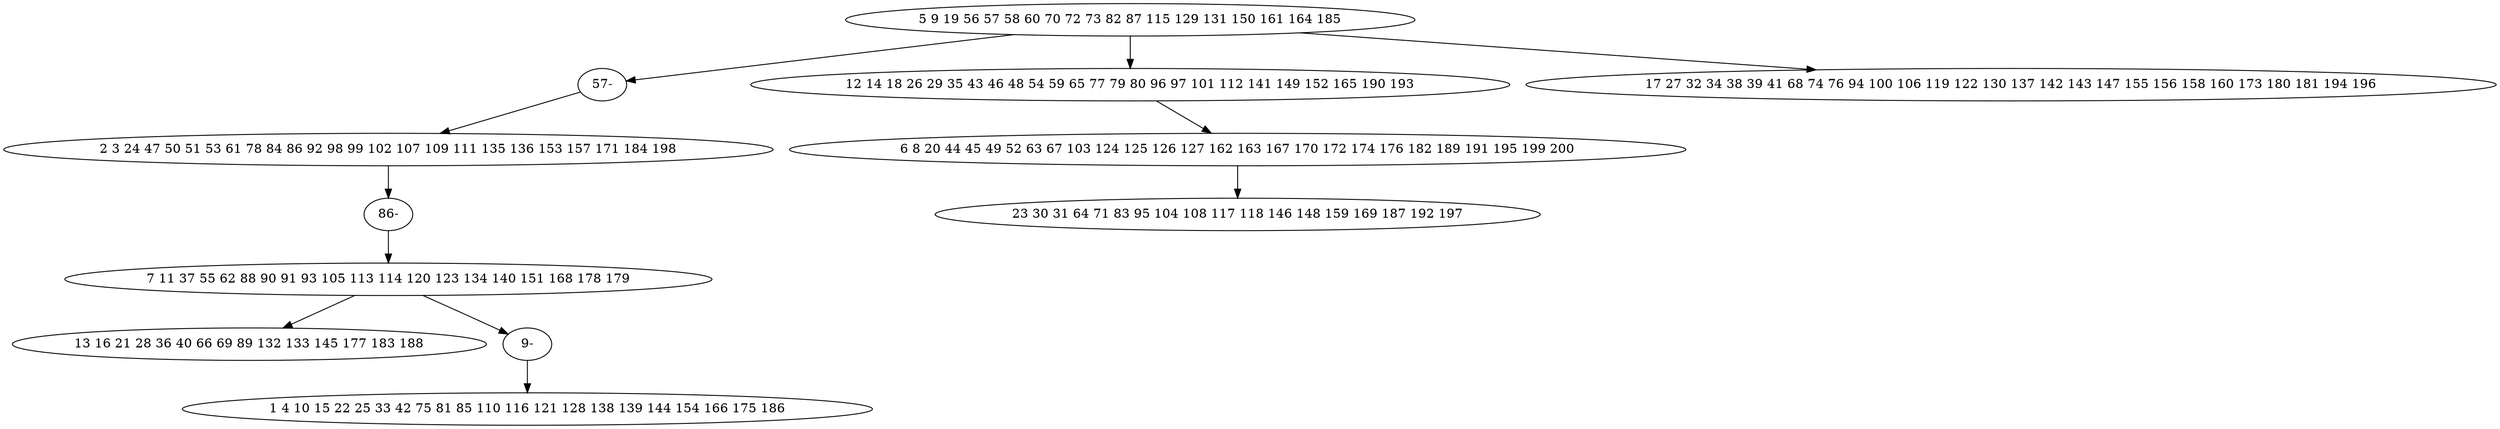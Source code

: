 digraph true_tree {
	"0" -> "9"
	"1" -> "10"
	"2" -> "3"
	"0" -> "4"
	"4" -> "5"
	"0" -> "6"
	"2" -> "11"
	"5" -> "8"
	"9" -> "1"
	"10" -> "2"
	"11" -> "7"
	"0" [label="5 9 19 56 57 58 60 70 72 73 82 87 115 129 131 150 161 164 185"];
	"1" [label="2 3 24 47 50 51 53 61 78 84 86 92 98 99 102 107 109 111 135 136 153 157 171 184 198"];
	"2" [label="7 11 37 55 62 88 90 91 93 105 113 114 120 123 134 140 151 168 178 179"];
	"3" [label="13 16 21 28 36 40 66 69 89 132 133 145 177 183 188"];
	"4" [label="12 14 18 26 29 35 43 46 48 54 59 65 77 79 80 96 97 101 112 141 149 152 165 190 193"];
	"5" [label="6 8 20 44 45 49 52 63 67 103 124 125 126 127 162 163 167 170 172 174 176 182 189 191 195 199 200"];
	"6" [label="17 27 32 34 38 39 41 68 74 76 94 100 106 119 122 130 137 142 143 147 155 156 158 160 173 180 181 194 196"];
	"7" [label="1 4 10 15 22 25 33 42 75 81 85 110 116 121 128 138 139 144 154 166 175 186"];
	"8" [label="23 30 31 64 71 83 95 104 108 117 118 146 148 159 169 187 192 197"];
	"9" [label="57-"];
	"10" [label="86-"];
	"11" [label="9-"];
}
